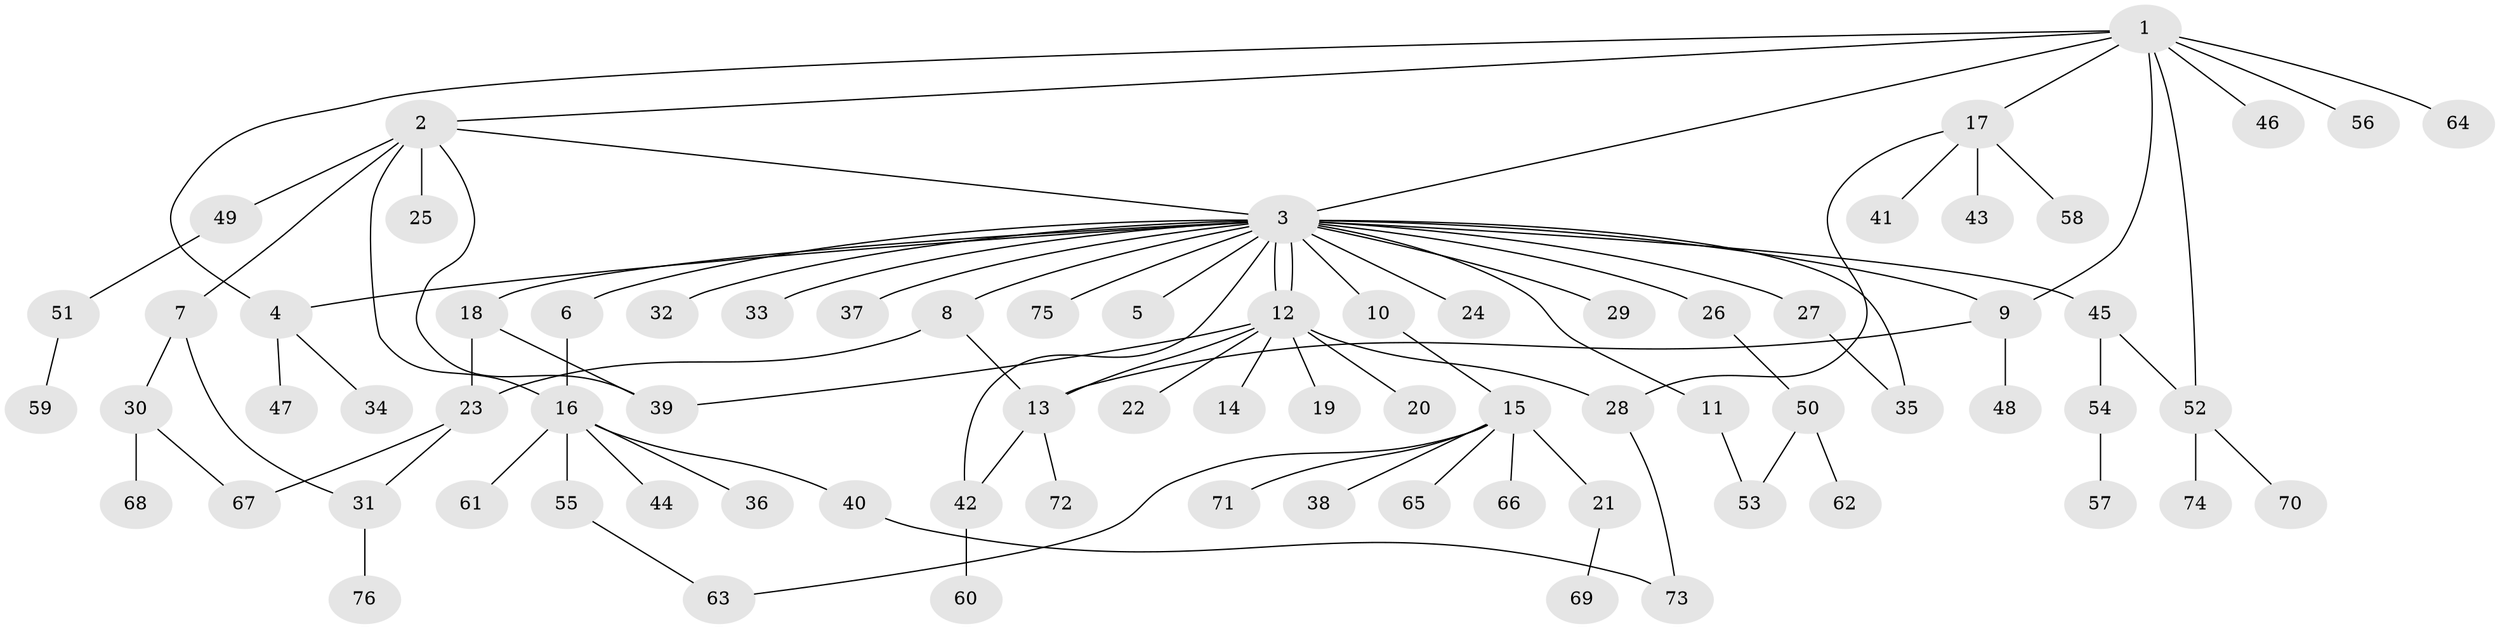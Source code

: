 // Generated by graph-tools (version 1.1) at 2025/25/03/09/25 03:25:58]
// undirected, 76 vertices, 94 edges
graph export_dot {
graph [start="1"]
  node [color=gray90,style=filled];
  1;
  2;
  3;
  4;
  5;
  6;
  7;
  8;
  9;
  10;
  11;
  12;
  13;
  14;
  15;
  16;
  17;
  18;
  19;
  20;
  21;
  22;
  23;
  24;
  25;
  26;
  27;
  28;
  29;
  30;
  31;
  32;
  33;
  34;
  35;
  36;
  37;
  38;
  39;
  40;
  41;
  42;
  43;
  44;
  45;
  46;
  47;
  48;
  49;
  50;
  51;
  52;
  53;
  54;
  55;
  56;
  57;
  58;
  59;
  60;
  61;
  62;
  63;
  64;
  65;
  66;
  67;
  68;
  69;
  70;
  71;
  72;
  73;
  74;
  75;
  76;
  1 -- 2;
  1 -- 3;
  1 -- 4;
  1 -- 9;
  1 -- 17;
  1 -- 46;
  1 -- 52;
  1 -- 56;
  1 -- 64;
  2 -- 3;
  2 -- 7;
  2 -- 16;
  2 -- 25;
  2 -- 39;
  2 -- 49;
  3 -- 4;
  3 -- 5;
  3 -- 6;
  3 -- 8;
  3 -- 9;
  3 -- 10;
  3 -- 11;
  3 -- 12;
  3 -- 12;
  3 -- 18;
  3 -- 24;
  3 -- 26;
  3 -- 27;
  3 -- 29;
  3 -- 32;
  3 -- 33;
  3 -- 35;
  3 -- 37;
  3 -- 42;
  3 -- 45;
  3 -- 75;
  4 -- 34;
  4 -- 47;
  6 -- 16;
  7 -- 30;
  7 -- 31;
  8 -- 13;
  8 -- 23;
  9 -- 13;
  9 -- 48;
  10 -- 15;
  11 -- 53;
  12 -- 13;
  12 -- 14;
  12 -- 19;
  12 -- 20;
  12 -- 22;
  12 -- 28;
  12 -- 39;
  13 -- 42;
  13 -- 72;
  15 -- 21;
  15 -- 38;
  15 -- 63;
  15 -- 65;
  15 -- 66;
  15 -- 71;
  16 -- 36;
  16 -- 40;
  16 -- 44;
  16 -- 55;
  16 -- 61;
  17 -- 28;
  17 -- 41;
  17 -- 43;
  17 -- 58;
  18 -- 23;
  18 -- 39;
  21 -- 69;
  23 -- 31;
  23 -- 67;
  26 -- 50;
  27 -- 35;
  28 -- 73;
  30 -- 67;
  30 -- 68;
  31 -- 76;
  40 -- 73;
  42 -- 60;
  45 -- 52;
  45 -- 54;
  49 -- 51;
  50 -- 53;
  50 -- 62;
  51 -- 59;
  52 -- 70;
  52 -- 74;
  54 -- 57;
  55 -- 63;
}
